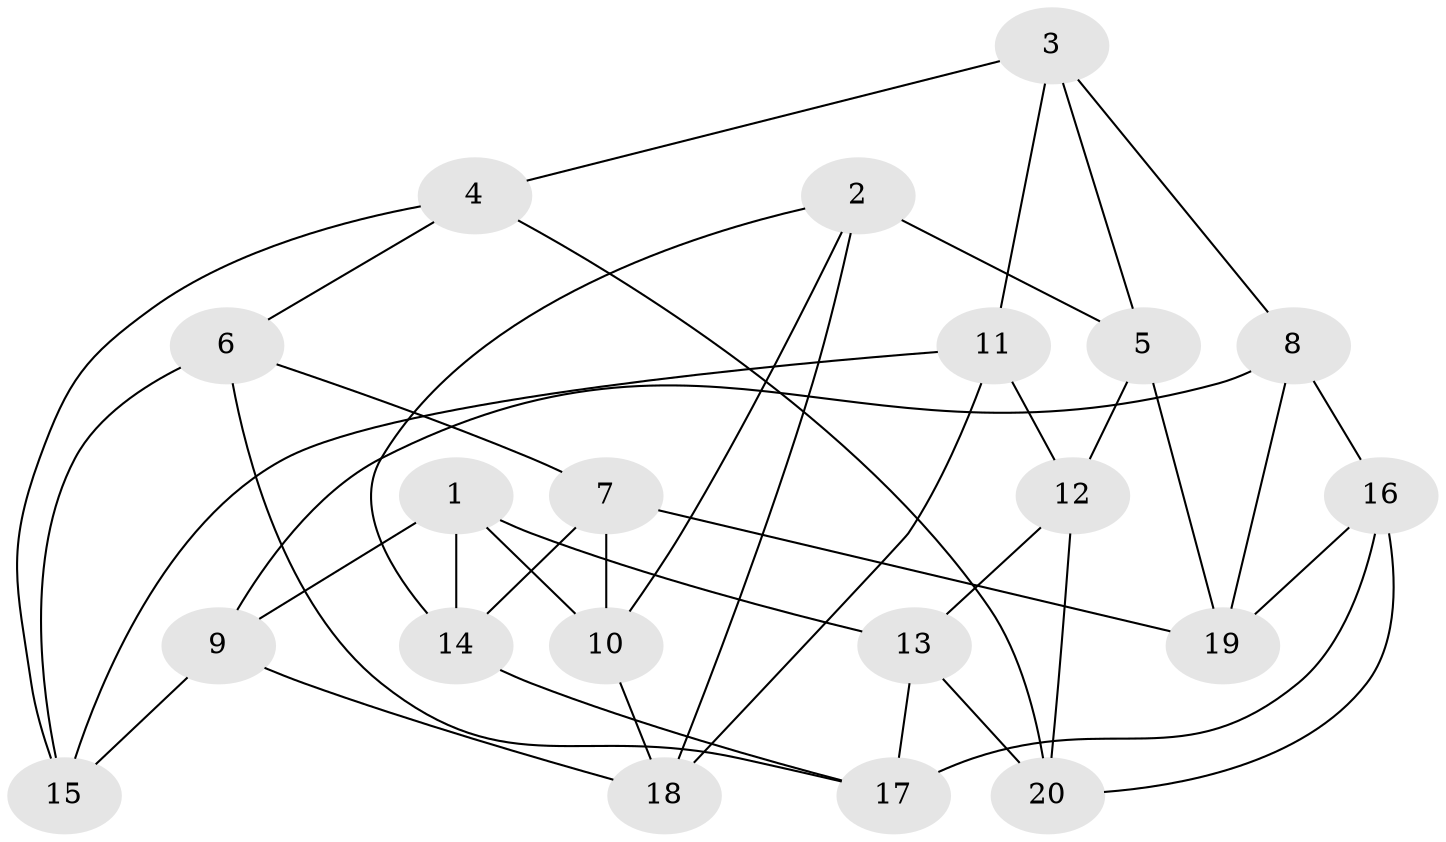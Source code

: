 // Generated by graph-tools (version 1.1) at 2025/46/02/15/25 05:46:28]
// undirected, 20 vertices, 40 edges
graph export_dot {
graph [start="1"]
  node [color=gray90,style=filled];
  1;
  2;
  3;
  4;
  5;
  6;
  7;
  8;
  9;
  10;
  11;
  12;
  13;
  14;
  15;
  16;
  17;
  18;
  19;
  20;
  1 -- 13;
  1 -- 10;
  1 -- 14;
  1 -- 9;
  2 -- 14;
  2 -- 18;
  2 -- 5;
  2 -- 10;
  3 -- 4;
  3 -- 11;
  3 -- 8;
  3 -- 5;
  4 -- 6;
  4 -- 20;
  4 -- 15;
  5 -- 12;
  5 -- 19;
  6 -- 15;
  6 -- 7;
  6 -- 17;
  7 -- 19;
  7 -- 10;
  7 -- 14;
  8 -- 16;
  8 -- 9;
  8 -- 19;
  9 -- 15;
  9 -- 18;
  10 -- 18;
  11 -- 12;
  11 -- 18;
  11 -- 15;
  12 -- 20;
  12 -- 13;
  13 -- 17;
  13 -- 20;
  14 -- 17;
  16 -- 19;
  16 -- 17;
  16 -- 20;
}
